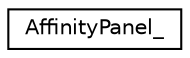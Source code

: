 digraph "Graphical Class Hierarchy"
{
  edge [fontname="Helvetica",fontsize="10",labelfontname="Helvetica",labelfontsize="10"];
  node [fontname="Helvetica",fontsize="10",shape=record];
  rankdir="LR";
  Node0 [label="AffinityPanel_",height=0.2,width=0.4,color="black", fillcolor="white", style="filled",URL="$structAffinityPanel__.html"];
}
